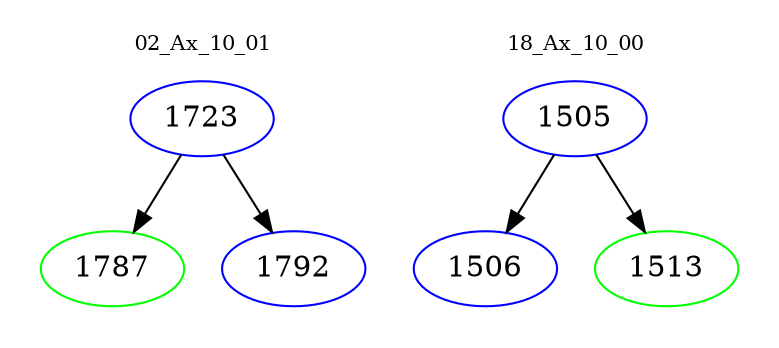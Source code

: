 digraph{
subgraph cluster_0 {
color = white
label = "02_Ax_10_01";
fontsize=10;
T0_1723 [label="1723", color="blue"]
T0_1723 -> T0_1787 [color="black"]
T0_1787 [label="1787", color="green"]
T0_1723 -> T0_1792 [color="black"]
T0_1792 [label="1792", color="blue"]
}
subgraph cluster_1 {
color = white
label = "18_Ax_10_00";
fontsize=10;
T1_1505 [label="1505", color="blue"]
T1_1505 -> T1_1506 [color="black"]
T1_1506 [label="1506", color="blue"]
T1_1505 -> T1_1513 [color="black"]
T1_1513 [label="1513", color="green"]
}
}
